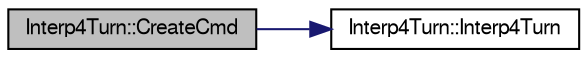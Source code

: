digraph "Interp4Turn::CreateCmd"
{
  edge [fontname="FreeSans",fontsize="10",labelfontname="FreeSans",labelfontsize="10"];
  node [fontname="FreeSans",fontsize="10",shape=record];
  rankdir="LR";
  Node1 [label="Interp4Turn::CreateCmd",height=0.2,width=0.4,color="black", fillcolor="grey75", style="filled", fontcolor="black"];
  Node1 -> Node2 [color="midnightblue",fontsize="10",style="solid",fontname="FreeSans"];
  Node2 [label="Interp4Turn::Interp4Turn",height=0.2,width=0.4,color="black", fillcolor="white", style="filled",URL="$class_interp4_turn.html#aec77aee18bffdace6167858c0996dae4",tooltip="konstruktor "];
}
